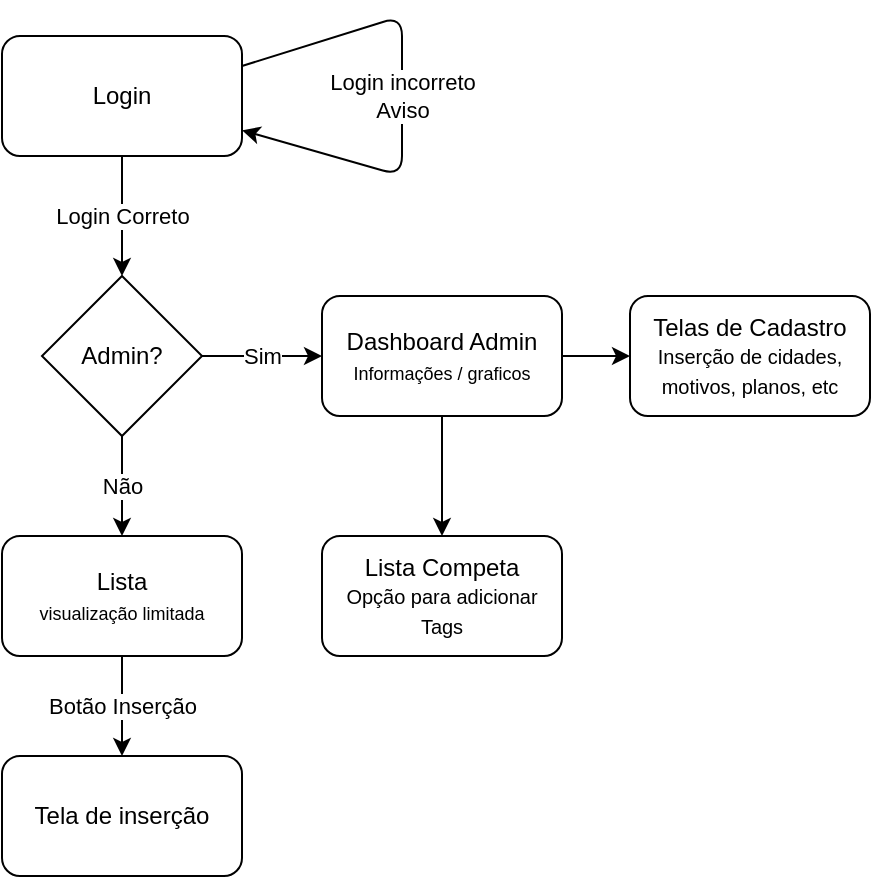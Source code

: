 <mxfile version="13.0.3" type="device"><diagram id="C5RBs43oDa-KdzZeNtuy" name="Page-1"><mxGraphModel dx="1086" dy="806" grid="1" gridSize="10" guides="1" tooltips="1" connect="1" arrows="1" fold="1" page="1" pageScale="1" pageWidth="827" pageHeight="1169" math="0" shadow="0"><root><mxCell id="WIyWlLk6GJQsqaUBKTNV-0"/><mxCell id="WIyWlLk6GJQsqaUBKTNV-1" parent="WIyWlLk6GJQsqaUBKTNV-0"/><mxCell id="cI9RNRABlFnuFr8-_s8q-0" value="Login" style="rounded=1;whiteSpace=wrap;html=1;" vertex="1" parent="WIyWlLk6GJQsqaUBKTNV-1"><mxGeometry x="40" y="20" width="120" height="60" as="geometry"/></mxCell><mxCell id="cI9RNRABlFnuFr8-_s8q-1" value="Lista&lt;br&gt;&lt;font style=&quot;font-size: 9px&quot;&gt;visualização limitada&lt;/font&gt;" style="rounded=1;whiteSpace=wrap;html=1;" vertex="1" parent="WIyWlLk6GJQsqaUBKTNV-1"><mxGeometry x="40" y="270" width="120" height="60" as="geometry"/></mxCell><mxCell id="cI9RNRABlFnuFr8-_s8q-2" value="Admin?" style="rhombus;whiteSpace=wrap;html=1;" vertex="1" parent="WIyWlLk6GJQsqaUBKTNV-1"><mxGeometry x="60" y="140" width="80" height="80" as="geometry"/></mxCell><mxCell id="cI9RNRABlFnuFr8-_s8q-3" value="Não" style="endArrow=classic;html=1;exitX=0.5;exitY=1;exitDx=0;exitDy=0;" edge="1" parent="WIyWlLk6GJQsqaUBKTNV-1" source="cI9RNRABlFnuFr8-_s8q-2" target="cI9RNRABlFnuFr8-_s8q-1"><mxGeometry width="50" height="50" relative="1" as="geometry"><mxPoint x="110" y="340" as="sourcePoint"/><mxPoint x="160" y="290" as="targetPoint"/></mxGeometry></mxCell><mxCell id="cI9RNRABlFnuFr8-_s8q-4" value="Tela de inserção" style="rounded=1;whiteSpace=wrap;html=1;" vertex="1" parent="WIyWlLk6GJQsqaUBKTNV-1"><mxGeometry x="40" y="380" width="120" height="60" as="geometry"/></mxCell><mxCell id="cI9RNRABlFnuFr8-_s8q-5" value="Login Correto" style="endArrow=classic;html=1;exitX=0.5;exitY=1;exitDx=0;exitDy=0;" edge="1" parent="WIyWlLk6GJQsqaUBKTNV-1" source="cI9RNRABlFnuFr8-_s8q-0" target="cI9RNRABlFnuFr8-_s8q-2"><mxGeometry width="50" height="50" relative="1" as="geometry"><mxPoint x="110" y="340" as="sourcePoint"/><mxPoint x="160" y="290" as="targetPoint"/></mxGeometry></mxCell><mxCell id="cI9RNRABlFnuFr8-_s8q-6" value="Login incorreto&lt;br&gt;Aviso" style="endArrow=classic;html=1;exitX=1;exitY=0.25;exitDx=0;exitDy=0;" edge="1" parent="WIyWlLk6GJQsqaUBKTNV-1" source="cI9RNRABlFnuFr8-_s8q-0" target="cI9RNRABlFnuFr8-_s8q-0"><mxGeometry width="50" height="50" relative="1" as="geometry"><mxPoint x="110" y="340" as="sourcePoint"/><mxPoint x="160" y="290" as="targetPoint"/><Array as="points"><mxPoint x="240" y="90"/></Array></mxGeometry></mxCell><mxCell id="cI9RNRABlFnuFr8-_s8q-7" value="Botão Inserção" style="endArrow=classic;html=1;exitX=0.5;exitY=1;exitDx=0;exitDy=0;entryX=0.5;entryY=0;entryDx=0;entryDy=0;" edge="1" parent="WIyWlLk6GJQsqaUBKTNV-1" source="cI9RNRABlFnuFr8-_s8q-1" target="cI9RNRABlFnuFr8-_s8q-4"><mxGeometry width="50" height="50" relative="1" as="geometry"><mxPoint x="110" y="340" as="sourcePoint"/><mxPoint x="100" y="400" as="targetPoint"/></mxGeometry></mxCell><mxCell id="cI9RNRABlFnuFr8-_s8q-8" value="Dashboard Admin&lt;br&gt;&lt;font style=&quot;font-size: 9px&quot;&gt;Informações / graficos&lt;/font&gt;" style="rounded=1;whiteSpace=wrap;html=1;" vertex="1" parent="WIyWlLk6GJQsqaUBKTNV-1"><mxGeometry x="200" y="150" width="120" height="60" as="geometry"/></mxCell><mxCell id="cI9RNRABlFnuFr8-_s8q-9" value="Sim" style="endArrow=classic;html=1;entryX=0;entryY=0.5;entryDx=0;entryDy=0;exitX=1;exitY=0.5;exitDx=0;exitDy=0;" edge="1" parent="WIyWlLk6GJQsqaUBKTNV-1" source="cI9RNRABlFnuFr8-_s8q-2" target="cI9RNRABlFnuFr8-_s8q-8"><mxGeometry width="50" height="50" relative="1" as="geometry"><mxPoint x="110" y="340" as="sourcePoint"/><mxPoint x="160" y="290" as="targetPoint"/></mxGeometry></mxCell><mxCell id="cI9RNRABlFnuFr8-_s8q-10" value="Lista Competa&lt;br style=&quot;font-size: 9px&quot;&gt;&lt;font size=&quot;1&quot;&gt;Opção para adicionar Tags&lt;/font&gt;" style="rounded=1;whiteSpace=wrap;html=1;" vertex="1" parent="WIyWlLk6GJQsqaUBKTNV-1"><mxGeometry x="200" y="270" width="120" height="60" as="geometry"/></mxCell><mxCell id="cI9RNRABlFnuFr8-_s8q-11" value="" style="endArrow=classic;html=1;exitX=0.5;exitY=1;exitDx=0;exitDy=0;" edge="1" parent="WIyWlLk6GJQsqaUBKTNV-1" source="cI9RNRABlFnuFr8-_s8q-8" target="cI9RNRABlFnuFr8-_s8q-10"><mxGeometry width="50" height="50" relative="1" as="geometry"><mxPoint x="257" y="220" as="sourcePoint"/><mxPoint x="440" y="290" as="targetPoint"/></mxGeometry></mxCell><mxCell id="cI9RNRABlFnuFr8-_s8q-12" value="Telas de Cadastro&lt;br style=&quot;font-size: 9px&quot;&gt;&lt;font size=&quot;1&quot;&gt;Inserção de cidades, motivos, planos, etc&lt;/font&gt;" style="rounded=1;whiteSpace=wrap;html=1;" vertex="1" parent="WIyWlLk6GJQsqaUBKTNV-1"><mxGeometry x="354" y="150" width="120" height="60" as="geometry"/></mxCell><mxCell id="cI9RNRABlFnuFr8-_s8q-13" value="" style="endArrow=classic;html=1;exitX=1;exitY=0.5;exitDx=0;exitDy=0;entryX=0;entryY=0.5;entryDx=0;entryDy=0;" edge="1" parent="WIyWlLk6GJQsqaUBKTNV-1" source="cI9RNRABlFnuFr8-_s8q-8" target="cI9RNRABlFnuFr8-_s8q-12"><mxGeometry width="50" height="50" relative="1" as="geometry"><mxPoint x="390" y="340" as="sourcePoint"/><mxPoint x="440" y="290" as="targetPoint"/></mxGeometry></mxCell></root></mxGraphModel></diagram></mxfile>
